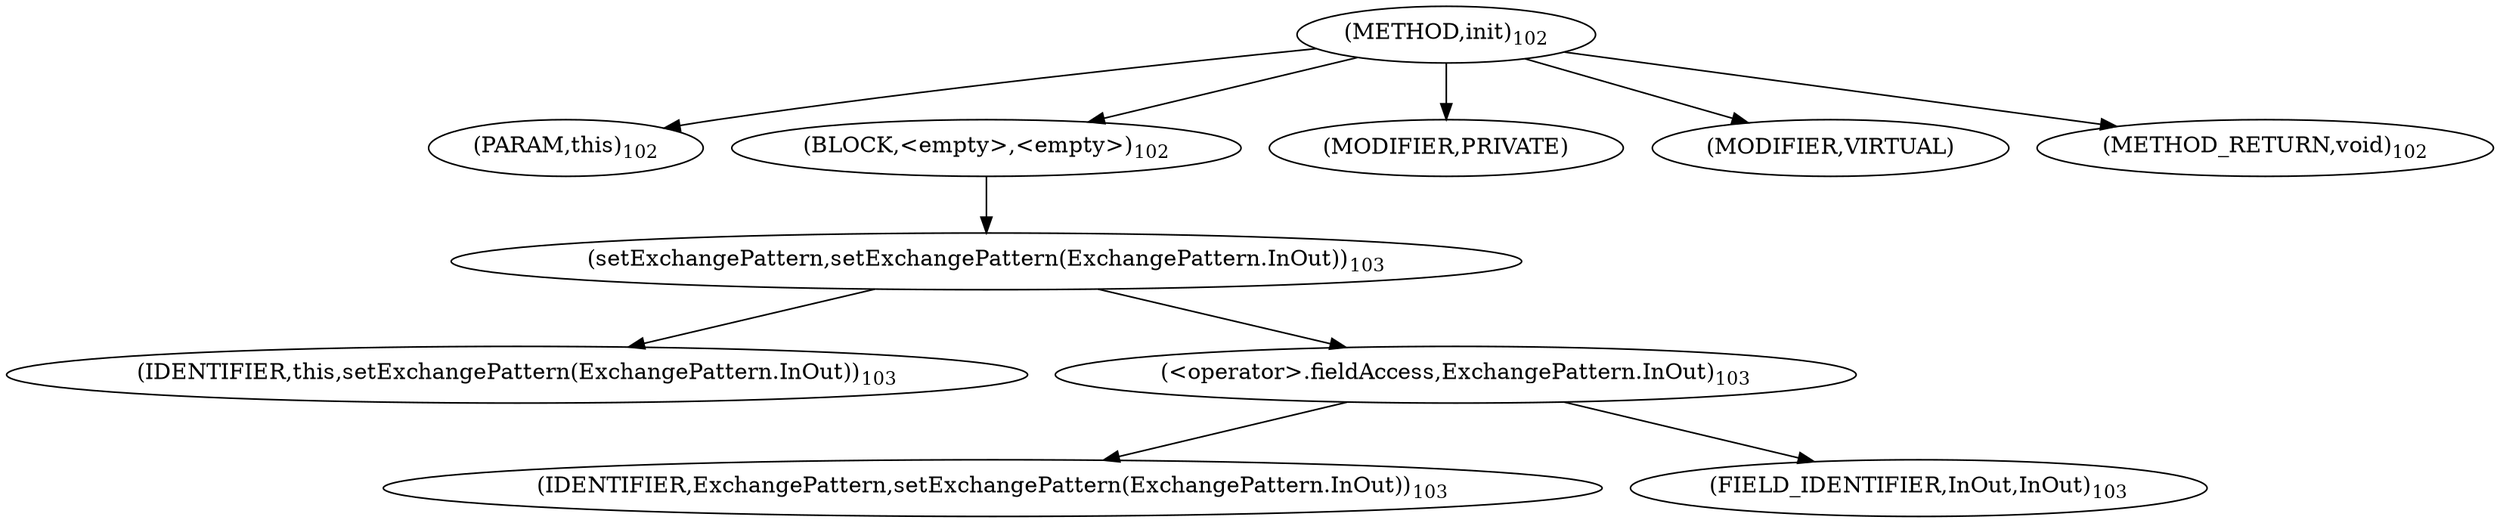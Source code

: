 digraph "init" {  
"210" [label = <(METHOD,init)<SUB>102</SUB>> ]
"28" [label = <(PARAM,this)<SUB>102</SUB>> ]
"211" [label = <(BLOCK,&lt;empty&gt;,&lt;empty&gt;)<SUB>102</SUB>> ]
"212" [label = <(setExchangePattern,setExchangePattern(ExchangePattern.InOut))<SUB>103</SUB>> ]
"27" [label = <(IDENTIFIER,this,setExchangePattern(ExchangePattern.InOut))<SUB>103</SUB>> ]
"213" [label = <(&lt;operator&gt;.fieldAccess,ExchangePattern.InOut)<SUB>103</SUB>> ]
"214" [label = <(IDENTIFIER,ExchangePattern,setExchangePattern(ExchangePattern.InOut))<SUB>103</SUB>> ]
"215" [label = <(FIELD_IDENTIFIER,InOut,InOut)<SUB>103</SUB>> ]
"216" [label = <(MODIFIER,PRIVATE)> ]
"217" [label = <(MODIFIER,VIRTUAL)> ]
"218" [label = <(METHOD_RETURN,void)<SUB>102</SUB>> ]
  "210" -> "28" 
  "210" -> "211" 
  "210" -> "216" 
  "210" -> "217" 
  "210" -> "218" 
  "211" -> "212" 
  "212" -> "27" 
  "212" -> "213" 
  "213" -> "214" 
  "213" -> "215" 
}
